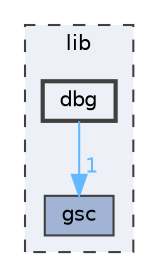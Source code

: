 digraph "lib/dbg"
{
 // LATEX_PDF_SIZE
  bgcolor="transparent";
  edge [fontname=Helvetica,fontsize=10,labelfontname=Helvetica,labelfontsize=10];
  node [fontname=Helvetica,fontsize=10,shape=box,height=0.2,width=0.4];
  compound=true
  subgraph clusterdir_97aefd0d527b934f1d99a682da8fe6a9 {
    graph [ bgcolor="#edf0f7", pencolor="grey25", label="lib", fontname=Helvetica,fontsize=10 style="filled,dashed", URL="dir_97aefd0d527b934f1d99a682da8fe6a9.html",tooltip=""]
  dir_362262c95a5ce3770b067ea131f3c094 [label="gsc", fillcolor="#a2b4d6", color="grey25", style="filled", URL="dir_362262c95a5ce3770b067ea131f3c094.html",tooltip=""];
  dir_443accbe3ea25d5ce0aed711ee28c423 [label="dbg", fillcolor="#edf0f7", color="grey25", style="filled,bold", URL="dir_443accbe3ea25d5ce0aed711ee28c423.html",tooltip=""];
  }
  dir_443accbe3ea25d5ce0aed711ee28c423->dir_362262c95a5ce3770b067ea131f3c094 [headlabel="1", labeldistance=1.5 headhref="dir_000001_000003.html" href="dir_000001_000003.html" color="steelblue1" fontcolor="steelblue1"];
}
